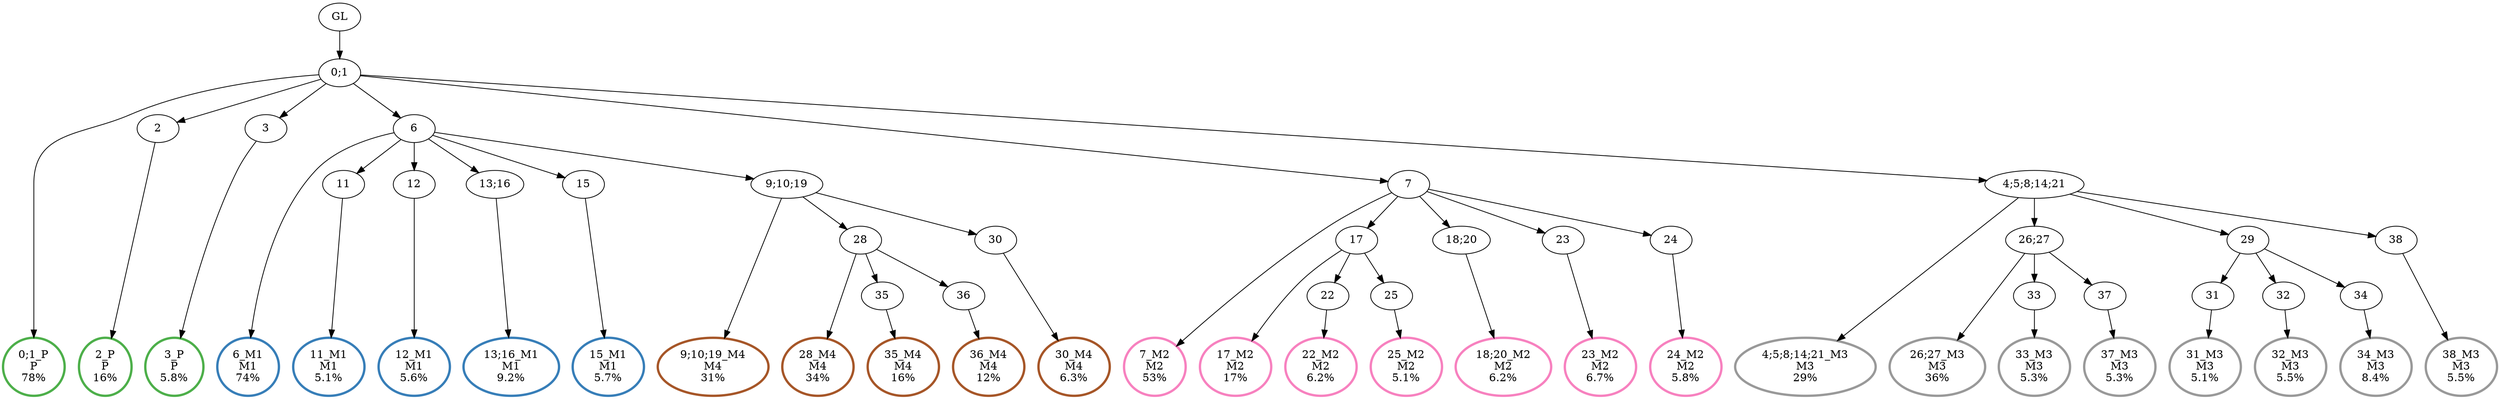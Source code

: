 digraph T {
	{
		rank=same
		55 [penwidth=3,colorscheme=set19,color=3,label="0;1_P\nP\n78%"]
		53 [penwidth=3,colorscheme=set19,color=3,label="2_P\nP\n16%"]
		51 [penwidth=3,colorscheme=set19,color=3,label="3_P\nP\n5.8%"]
		49 [penwidth=3,colorscheme=set19,color=2,label="6_M1\nM1\n74%"]
		47 [penwidth=3,colorscheme=set19,color=2,label="11_M1\nM1\n5.1%"]
		45 [penwidth=3,colorscheme=set19,color=2,label="12_M1\nM1\n5.6%"]
		43 [penwidth=3,colorscheme=set19,color=2,label="13;16_M1\nM1\n9.2%"]
		41 [penwidth=3,colorscheme=set19,color=2,label="15_M1\nM1\n5.7%"]
		39 [penwidth=3,colorscheme=set19,color=8,label="7_M2\nM2\n53%"]
		37 [penwidth=3,colorscheme=set19,color=8,label="17_M2\nM2\n17%"]
		35 [penwidth=3,colorscheme=set19,color=8,label="22_M2\nM2\n6.2%"]
		33 [penwidth=3,colorscheme=set19,color=8,label="25_M2\nM2\n5.1%"]
		31 [penwidth=3,colorscheme=set19,color=8,label="18;20_M2\nM2\n6.2%"]
		29 [penwidth=3,colorscheme=set19,color=8,label="23_M2\nM2\n6.7%"]
		27 [penwidth=3,colorscheme=set19,color=8,label="24_M2\nM2\n5.8%"]
		25 [penwidth=3,colorscheme=set19,color=9,label="4;5;8;14;21_M3\nM3\n29%"]
		23 [penwidth=3,colorscheme=set19,color=9,label="26;27_M3\nM3\n36%"]
		21 [penwidth=3,colorscheme=set19,color=9,label="33_M3\nM3\n5.3%"]
		19 [penwidth=3,colorscheme=set19,color=9,label="37_M3\nM3\n5.3%"]
		16 [penwidth=3,colorscheme=set19,color=9,label="31_M3\nM3\n5.1%"]
		14 [penwidth=3,colorscheme=set19,color=9,label="32_M3\nM3\n5.5%"]
		12 [penwidth=3,colorscheme=set19,color=9,label="34_M3\nM3\n8.4%"]
		10 [penwidth=3,colorscheme=set19,color=9,label="38_M3\nM3\n5.5%"]
		8 [penwidth=3,colorscheme=set19,color=7,label="9;10;19_M4\nM4\n31%"]
		6 [penwidth=3,colorscheme=set19,color=7,label="28_M4\nM4\n34%"]
		4 [penwidth=3,colorscheme=set19,color=7,label="35_M4\nM4\n16%"]
		2 [penwidth=3,colorscheme=set19,color=7,label="36_M4\nM4\n12%"]
		0 [penwidth=3,colorscheme=set19,color=7,label="30_M4\nM4\n6.3%"]
	}
	57 [label="GL"]
	56 [label="0;1"]
	54 [label="2"]
	52 [label="3"]
	50 [label="6"]
	48 [label="11"]
	46 [label="12"]
	44 [label="13;16"]
	42 [label="15"]
	40 [label="7"]
	38 [label="17"]
	36 [label="22"]
	34 [label="25"]
	32 [label="18;20"]
	30 [label="23"]
	28 [label="24"]
	26 [label="4;5;8;14;21"]
	24 [label="26;27"]
	22 [label="33"]
	20 [label="37"]
	18 [label="29"]
	17 [label="31"]
	15 [label="32"]
	13 [label="34"]
	11 [label="38"]
	9 [label="9;10;19"]
	7 [label="28"]
	5 [label="35"]
	3 [label="36"]
	1 [label="30"]
	57 -> 56
	56 -> 55
	56 -> 54
	56 -> 52
	56 -> 50
	56 -> 40
	56 -> 26
	54 -> 53
	52 -> 51
	50 -> 49
	50 -> 48
	50 -> 46
	50 -> 44
	50 -> 42
	50 -> 9
	48 -> 47
	46 -> 45
	44 -> 43
	42 -> 41
	40 -> 39
	40 -> 38
	40 -> 32
	40 -> 30
	40 -> 28
	38 -> 37
	38 -> 36
	38 -> 34
	36 -> 35
	34 -> 33
	32 -> 31
	30 -> 29
	28 -> 27
	26 -> 25
	26 -> 24
	26 -> 18
	26 -> 11
	24 -> 23
	24 -> 22
	24 -> 20
	22 -> 21
	20 -> 19
	18 -> 17
	18 -> 15
	18 -> 13
	17 -> 16
	15 -> 14
	13 -> 12
	11 -> 10
	9 -> 8
	9 -> 7
	9 -> 1
	7 -> 6
	7 -> 5
	7 -> 3
	5 -> 4
	3 -> 2
	1 -> 0
}
